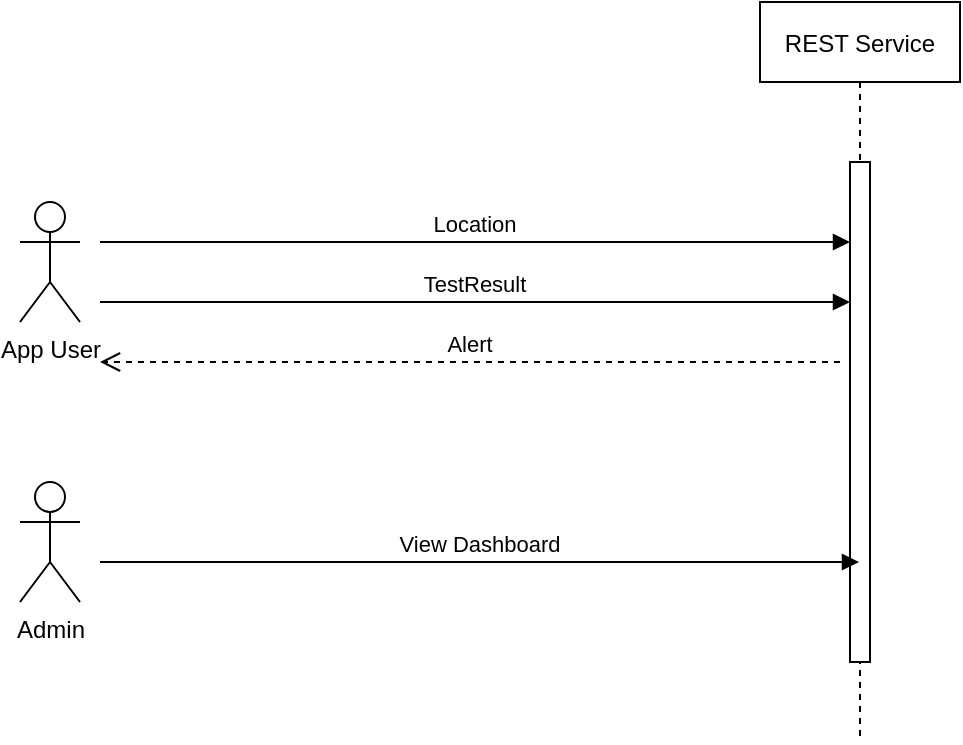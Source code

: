 <mxfile version="13.5.3" type="device"><diagram id="kgpKYQtTHZ0yAKxKKP6v" name="Page-1"><mxGraphModel dx="946" dy="542" grid="1" gridSize="10" guides="1" tooltips="1" connect="1" arrows="1" fold="1" page="1" pageScale="1" pageWidth="850" pageHeight="1100" math="0" shadow="0"><root><mxCell id="0"/><mxCell id="1" parent="0"/><mxCell id="3nuBFxr9cyL0pnOWT2aG-5" value="REST Service" style="shape=umlLifeline;perimeter=lifelinePerimeter;container=1;collapsible=0;recursiveResize=0;rounded=0;shadow=0;strokeWidth=1;" parent="1" vertex="1"><mxGeometry x="530" y="80" width="100" height="370" as="geometry"/></mxCell><mxCell id="3nuBFxr9cyL0pnOWT2aG-6" value="" style="points=[];perimeter=orthogonalPerimeter;rounded=0;shadow=0;strokeWidth=1;" parent="3nuBFxr9cyL0pnOWT2aG-5" vertex="1"><mxGeometry x="45" y="80" width="10" height="250" as="geometry"/></mxCell><mxCell id="3nuBFxr9cyL0pnOWT2aG-7" value="Alert" style="verticalAlign=bottom;endArrow=open;dashed=1;endSize=8;shadow=0;strokeWidth=1;" parent="1" edge="1"><mxGeometry relative="1" as="geometry"><mxPoint x="200" y="260" as="targetPoint"/><mxPoint x="570" y="260" as="sourcePoint"/></mxGeometry></mxCell><mxCell id="cAMxyL8ga17NpKPW6udv-1" value="App User" style="shape=umlActor;verticalLabelPosition=bottom;verticalAlign=top;html=1;outlineConnect=0;" vertex="1" parent="1"><mxGeometry x="160" y="180" width="30" height="60" as="geometry"/></mxCell><mxCell id="cAMxyL8ga17NpKPW6udv-3" value="Location" style="verticalAlign=bottom;endArrow=block;entryX=0;entryY=0;shadow=0;strokeWidth=1;" edge="1" parent="1"><mxGeometry relative="1" as="geometry"><mxPoint x="200" y="200" as="sourcePoint"/><mxPoint x="575" y="200.0" as="targetPoint"/></mxGeometry></mxCell><mxCell id="cAMxyL8ga17NpKPW6udv-5" value="TestResult" style="verticalAlign=bottom;endArrow=block;entryX=0;entryY=0;shadow=0;strokeWidth=1;" edge="1" parent="1"><mxGeometry relative="1" as="geometry"><mxPoint x="200" y="230" as="sourcePoint"/><mxPoint x="575" y="230.0" as="targetPoint"/></mxGeometry></mxCell><mxCell id="cAMxyL8ga17NpKPW6udv-7" value="Admin&lt;br&gt;" style="shape=umlActor;verticalLabelPosition=bottom;verticalAlign=top;html=1;outlineConnect=0;" vertex="1" parent="1"><mxGeometry x="160" y="320" width="30" height="60" as="geometry"/></mxCell><mxCell id="cAMxyL8ga17NpKPW6udv-9" value="View Dashboard" style="verticalAlign=bottom;endArrow=block;shadow=0;strokeWidth=1;" edge="1" parent="1" target="3nuBFxr9cyL0pnOWT2aG-5"><mxGeometry relative="1" as="geometry"><mxPoint x="200" y="360" as="sourcePoint"/><mxPoint x="565" y="360.0" as="targetPoint"/></mxGeometry></mxCell></root></mxGraphModel></diagram></mxfile>